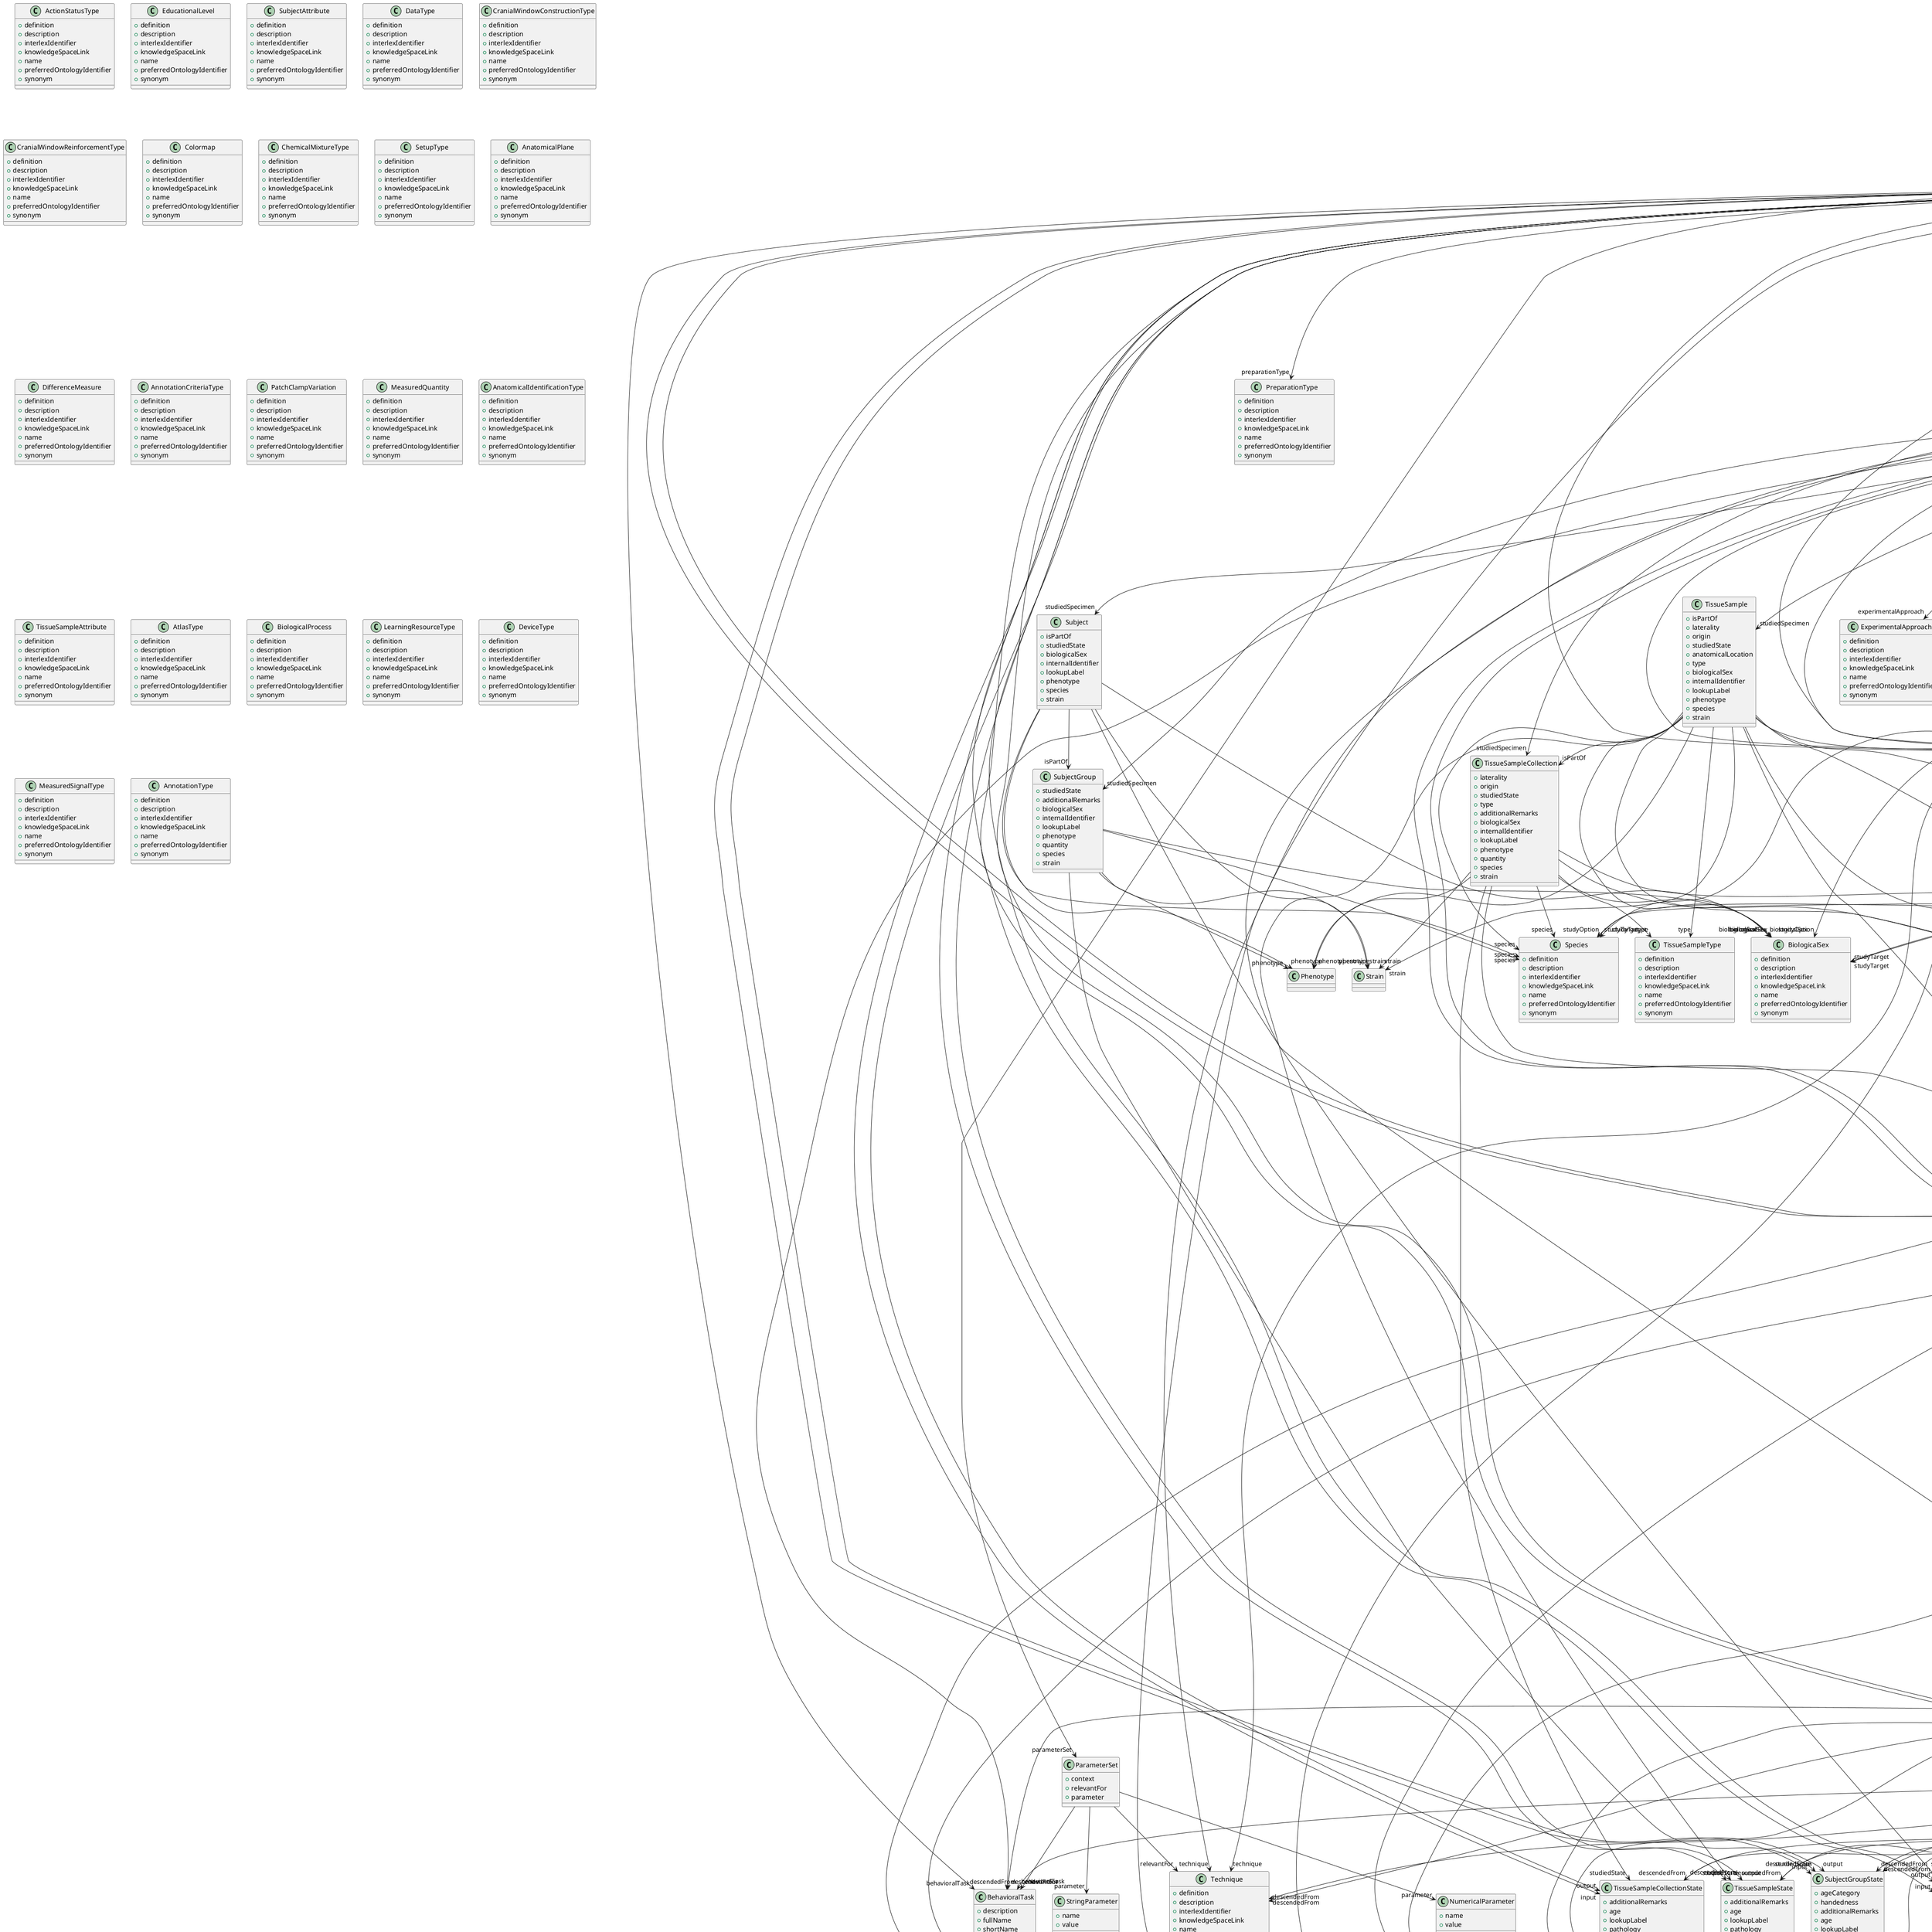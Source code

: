 @startuml

class BehavioralTask {
+description
+fullName
+shortName

}


class ProtocolExecution {
+behavioralTask
+input
+isPartOf
+output
+preparationType
+protocol
+description
+endedAtTime
+lookupLabel
+parameterSet
+startedAtTime
+studyTarget

}
ProtocolExecution -d-> "behavioralTask" BehavioralTask
ProtocolExecution -d-> "input" File
ProtocolExecution -d-> "input" FileBundle
ProtocolExecution -d-> "input" SubjectGroupState
ProtocolExecution -d-> "input" SubjectState
ProtocolExecution -d-> "input" TissueSampleCollectionState
ProtocolExecution -d-> "input" TissueSampleState
ProtocolExecution -d-> "isPartOf" DatasetVersion
ProtocolExecution -d-> "output" File
ProtocolExecution -d-> "output" FileBundle
ProtocolExecution -d-> "output" SubjectGroupState
ProtocolExecution -d-> "output" SubjectState
ProtocolExecution -d-> "output" TissueSampleCollectionState
ProtocolExecution -d-> "output" TissueSampleState
ProtocolExecution -d-> "preparationType" PreparationType
ProtocolExecution -d-> "protocol" Protocol
ProtocolExecution -d-> "parameterSet" ParameterSet
ProtocolExecution -d-> "studyTarget" GeneticStrainType
ProtocolExecution -d-> "studyTarget" Disease
ProtocolExecution -d-> "studyTarget" GustatoryStimulusType
ProtocolExecution -d-> "studyTarget" Handedness
ProtocolExecution -d-> "studyTarget" BreedingType
ProtocolExecution -d-> "studyTarget" Species
ProtocolExecution -d-> "studyTarget" ElectricalStimulusType
ProtocolExecution -d-> "studyTarget" OrganismSystem
ProtocolExecution -d-> "studyTarget" OpticalStimulusType
ProtocolExecution -d-> "studyTarget" DiseaseModel
ProtocolExecution -d-> "studyTarget" OrganismSubstance
ProtocolExecution -d-> "studyTarget" CellType
ProtocolExecution -d-> "studyTarget" Organ
ProtocolExecution -d-> "studyTarget" SubcellularEntity
ProtocolExecution -d-> "studyTarget" UBERONParcellation
ProtocolExecution -d-> "studyTarget" VisualStimulusType
ProtocolExecution -d-> "studyTarget" BiologicalSex
ProtocolExecution -d-> "studyTarget" TermSuggestion
ProtocolExecution -d-> "studyTarget" AuditoryStimulusType
ProtocolExecution -d-> "studyTarget" MolecularEntity
ProtocolExecution -d-> "studyTarget" CellCultureType
ProtocolExecution -d-> "studyTarget" TactileStimulusType
ProtocolExecution -d-> "studyTarget" OlfactoryStimulusType
ProtocolExecution -d-> "studyTarget" BiologicalOrder
ProtocolExecution -d-> "studyTarget" ParcellationEntity
ProtocolExecution -d-> "studyTarget" CustomAnatomicalEntity


class SubjectState {
+ageCategory
+handedness
+additionalRemarks
+age
+lookupLabel
+pathology
+weight

}
SubjectState -d-> "ageCategory" AgeCategory
SubjectState -d-> "handedness" Handedness
SubjectState -d-> "age" QuantitativeValue
SubjectState -d-> "age" QuantitativeValueRange
SubjectState -d-> "pathology" Disease
SubjectState -d-> "pathology" DiseaseModel
SubjectState -d-> "weight" QuantitativeValue
SubjectState -d-> "weight" QuantitativeValueRange


class SubjectGroup {
+studiedState
+additionalRemarks
+biologicalSex
+internalIdentifier
+lookupLabel
+phenotype
+quantity
+species
+strain

}
SubjectGroup -d-> "studiedState" SubjectGroupState
SubjectGroup -d-> "biologicalSex" BiologicalSex
SubjectGroup -d-> "phenotype" Phenotype
SubjectGroup -d-> "species" Species
SubjectGroup -d-> "strain" Strain


class Subject {
+isPartOf
+studiedState
+biologicalSex
+internalIdentifier
+lookupLabel
+phenotype
+species
+strain

}
Subject -d-> "isPartOf" SubjectGroup
Subject -d-> "studiedState" SubjectState
Subject -d-> "biologicalSex" BiologicalSex
Subject -d-> "phenotype" Phenotype
Subject -d-> "species" Species
Subject -d-> "strain" Strain


class SubjectGroupState {
+ageCategory
+handedness
+additionalRemarks
+age
+lookupLabel
+pathology
+weight

}
SubjectGroupState -d-> "ageCategory" AgeCategory
SubjectGroupState -d-> "handedness" Handedness
SubjectGroupState -d-> "age" QuantitativeValue
SubjectGroupState -d-> "age" QuantitativeValueRange
SubjectGroupState -d-> "pathology" Disease
SubjectGroupState -d-> "pathology" DiseaseModel
SubjectGroupState -d-> "weight" QuantitativeValue
SubjectGroupState -d-> "weight" QuantitativeValueRange


class ParameterSet {
+context
+relevantFor
+parameter

}
ParameterSet -d-> "relevantFor" BehavioralTask
ParameterSet -d-> "relevantFor" Technique
ParameterSet -d-> "parameter" NumericalParameter
ParameterSet -d-> "parameter" StringParameter


class StringParameter {
+name
+value

}


class TissueSampleCollection {
+laterality
+origin
+studiedState
+type
+additionalRemarks
+biologicalSex
+internalIdentifier
+lookupLabel
+phenotype
+quantity
+species
+strain

}
TissueSampleCollection -d-> "laterality" Laterality
TissueSampleCollection -d-> "origin" CellType
TissueSampleCollection -d-> "origin" Organ
TissueSampleCollection -d-> "studiedState" TissueSampleCollectionState
TissueSampleCollection -d-> "type" TissueSampleType
TissueSampleCollection -d-> "biologicalSex" BiologicalSex
TissueSampleCollection -d-> "phenotype" Phenotype
TissueSampleCollection -d-> "species" Species
TissueSampleCollection -d-> "strain" Strain


class TissueSampleState {
+additionalRemarks
+age
+lookupLabel
+pathology
+weight

}
TissueSampleState -d-> "age" QuantitativeValue
TissueSampleState -d-> "age" QuantitativeValueRange
TissueSampleState -d-> "pathology" Disease
TissueSampleState -d-> "pathology" DiseaseModel
TissueSampleState -d-> "weight" QuantitativeValue
TissueSampleState -d-> "weight" QuantitativeValueRange


class Protocol {
+description
+name
+studyOption
+technique

}
Protocol -d-> "studyOption" GeneticStrainType
Protocol -d-> "studyOption" Disease
Protocol -d-> "studyOption" GustatoryStimulusType
Protocol -d-> "studyOption" Handedness
Protocol -d-> "studyOption" BreedingType
Protocol -d-> "studyOption" Species
Protocol -d-> "studyOption" ElectricalStimulusType
Protocol -d-> "studyOption" OrganismSystem
Protocol -d-> "studyOption" OpticalStimulusType
Protocol -d-> "studyOption" DiseaseModel
Protocol -d-> "studyOption" OrganismSubstance
Protocol -d-> "studyOption" CellType
Protocol -d-> "studyOption" Organ
Protocol -d-> "studyOption" SubcellularEntity
Protocol -d-> "studyOption" UBERONParcellation
Protocol -d-> "studyOption" VisualStimulusType
Protocol -d-> "studyOption" BiologicalSex
Protocol -d-> "studyOption" TermSuggestion
Protocol -d-> "studyOption" AuditoryStimulusType
Protocol -d-> "studyOption" MolecularEntity
Protocol -d-> "studyOption" CellCultureType
Protocol -d-> "studyOption" TactileStimulusType
Protocol -d-> "studyOption" OlfactoryStimulusType
Protocol -d-> "studyOption" BiologicalOrder
Protocol -d-> "studyOption" ParcellationEntity
Protocol -d-> "studyOption" CustomAnatomicalEntity
Protocol -d-> "technique" Technique


class TissueSample {
+isPartOf
+laterality
+origin
+studiedState
+anatomicalLocation
+type
+biologicalSex
+internalIdentifier
+lookupLabel
+phenotype
+species
+strain

}
TissueSample -d-> "isPartOf" TissueSampleCollection
TissueSample -d-> "laterality" Laterality
TissueSample -d-> "origin" CellType
TissueSample -d-> "origin" Organ
TissueSample -d-> "studiedState" TissueSampleState
TissueSample -d-> "anatomicalLocation" UBERONParcellation
TissueSample -d-> "anatomicalLocation" CustomAnatomicalEntity
TissueSample -d-> "anatomicalLocation" ParcellationEntity
TissueSample -d-> "type" TissueSampleType
TissueSample -d-> "biologicalSex" BiologicalSex
TissueSample -d-> "phenotype" Phenotype
TissueSample -d-> "species" Species
TissueSample -d-> "strain" Strain


class NumericalParameter {
+name
+value

}
NumericalParameter -d-> "value" QuantitativeValue
NumericalParameter -d-> "value" QuantitativeValueRange


class TissueSampleCollectionState {
+additionalRemarks
+age
+lookupLabel
+pathology
+weight

}
TissueSampleCollectionState -d-> "age" QuantitativeValue
TissueSampleCollectionState -d-> "age" QuantitativeValueRange
TissueSampleCollectionState -d-> "pathology" Disease
TissueSampleCollectionState -d-> "pathology" DiseaseModel
TissueSampleCollectionState -d-> "weight" QuantitativeValue
TissueSampleCollectionState -d-> "weight" QuantitativeValueRange


class ModelVersion {
+developer
+digitalIdentifier
+format
+inputData
+isAlternativeVersionOf
+isNewVersionOf
+license
+outputData
+accessibility
+copyright
+custodian
+description
+fullDocumentation
+fullName
+funding
+homepage
+howToCite
+keyword
+otherContribution
+relatedPublication
+releaseDate
+repository
+shortName
+supportChannel
+versionIdentifier
+versionInnovation

}
ModelVersion -d-> "developer" Organization
ModelVersion -d-> "developer" Person
ModelVersion -d-> "digitalIdentifier" DOI
ModelVersion -d-> "digitalIdentifier" SWHID
ModelVersion -d-> "format" ContentType
ModelVersion -d-> "inputData" DOI
ModelVersion -d-> "inputData" File
ModelVersion -d-> "inputData" FileBundle
ModelVersion -d-> "isAlternativeVersionOf" ModelVersion
ModelVersion -d-> "isNewVersionOf" ModelVersion
ModelVersion -d-> "license" License
ModelVersion -d-> "outputData" DOI
ModelVersion -d-> "outputData" File
ModelVersion -d-> "outputData" FileBundle
ModelVersion -d-> "accessibility" ProductAccessibility
ModelVersion -d-> "copyright" Copyright
ModelVersion -d-> "custodian" Organization
ModelVersion -d-> "custodian" Person
ModelVersion -d-> "fullDocumentation" DOI
ModelVersion -d-> "fullDocumentation" File
ModelVersion -d-> "fullDocumentation" URL
ModelVersion -d-> "funding" Funding
ModelVersion -d-> "homepage" URL
ModelVersion -d-> "otherContribution" Contribution
ModelVersion -d-> "relatedPublication" DOI
ModelVersion -d-> "relatedPublication" ISBN
ModelVersion -d-> "repository" FileRepository


class MetaDataModelVersion {
+developer
+digitalIdentifier
+isAlternativeVersionOf
+isNewVersionOf
+license
+serializationFormat
+specificationFormat
+type
+accessibility
+copyright
+custodian
+description
+fullDocumentation
+fullName
+funding
+homepage
+howToCite
+keyword
+otherContribution
+relatedPublication
+releaseDate
+repository
+shortName
+supportChannel
+versionIdentifier
+versionInnovation

}
MetaDataModelVersion -d-> "developer" Organization
MetaDataModelVersion -d-> "developer" Person
MetaDataModelVersion -d-> "digitalIdentifier" DOI
MetaDataModelVersion -d-> "digitalIdentifier" SWHID
MetaDataModelVersion -d-> "isAlternativeVersionOf" MetaDataModelVersion
MetaDataModelVersion -d-> "isNewVersionOf" MetaDataModelVersion
MetaDataModelVersion -d-> "license" License
MetaDataModelVersion -d-> "serializationFormat" ContentType
MetaDataModelVersion -d-> "specificationFormat" ContentType
MetaDataModelVersion -d-> "type" MetaDataModelType
MetaDataModelVersion -d-> "accessibility" ProductAccessibility
MetaDataModelVersion -d-> "copyright" Copyright
MetaDataModelVersion -d-> "custodian" Organization
MetaDataModelVersion -d-> "custodian" Person
MetaDataModelVersion -d-> "fullDocumentation" DOI
MetaDataModelVersion -d-> "fullDocumentation" File
MetaDataModelVersion -d-> "fullDocumentation" URL
MetaDataModelVersion -d-> "funding" Funding
MetaDataModelVersion -d-> "homepage" URL
MetaDataModelVersion -d-> "otherContribution" Contribution
MetaDataModelVersion -d-> "relatedPublication" DOI
MetaDataModelVersion -d-> "relatedPublication" ISBN
MetaDataModelVersion -d-> "repository" FileRepository


class Model {
+abstractionLevel
+developer
+digitalIdentifier
+hasVersion
+scope
+studyTarget
+custodian
+description
+fullName
+homepage
+howToCite
+shortName

}
Model -d-> "abstractionLevel" ModelAbstractionLevel
Model -d-> "developer" Organization
Model -d-> "developer" Person
Model -d-> "digitalIdentifier" DOI
Model -d-> "digitalIdentifier" SWHID
Model -d-> "hasVersion" ModelVersion
Model -d-> "scope" ModelScope
Model -d-> "studyTarget" GeneticStrainType
Model -d-> "studyTarget" Disease
Model -d-> "studyTarget" GustatoryStimulusType
Model -d-> "studyTarget" Handedness
Model -d-> "studyTarget" BreedingType
Model -d-> "studyTarget" Species
Model -d-> "studyTarget" ElectricalStimulusType
Model -d-> "studyTarget" OrganismSystem
Model -d-> "studyTarget" OpticalStimulusType
Model -d-> "studyTarget" DiseaseModel
Model -d-> "studyTarget" OrganismSubstance
Model -d-> "studyTarget" CellType
Model -d-> "studyTarget" Organ
Model -d-> "studyTarget" SubcellularEntity
Model -d-> "studyTarget" UBERONParcellation
Model -d-> "studyTarget" VisualStimulusType
Model -d-> "studyTarget" BiologicalSex
Model -d-> "studyTarget" TermSuggestion
Model -d-> "studyTarget" AuditoryStimulusType
Model -d-> "studyTarget" MolecularEntity
Model -d-> "studyTarget" CellCultureType
Model -d-> "studyTarget" TactileStimulusType
Model -d-> "studyTarget" OlfactoryStimulusType
Model -d-> "studyTarget" BiologicalOrder
Model -d-> "studyTarget" ParcellationEntity
Model -d-> "studyTarget" CustomAnatomicalEntity
Model -d-> "custodian" Organization
Model -d-> "custodian" Person
Model -d-> "homepage" URL


class MetaDataModel {
+developer
+digitalIdentifier
+hasVersion
+custodian
+description
+fullName
+homepage
+howToCite
+shortName

}
MetaDataModel -d-> "developer" Organization
MetaDataModel -d-> "developer" Person
MetaDataModel -d-> "digitalIdentifier" DOI
MetaDataModel -d-> "digitalIdentifier" SWHID
MetaDataModel -d-> "hasVersion" MetaDataModelVersion
MetaDataModel -d-> "custodian" Organization
MetaDataModel -d-> "custodian" Person
MetaDataModel -d-> "homepage" URL


class Project {
+description
+fullName
+hasResearchProducts
+homepage
+coordinator
+shortName

}
Project -d-> "hasResearchProducts" Dataset
Project -d-> "hasResearchProducts" DatasetVersion
Project -d-> "hasResearchProducts" MetaDataModel
Project -d-> "hasResearchProducts" MetaDataModelVersion
Project -d-> "hasResearchProducts" Model
Project -d-> "hasResearchProducts" ModelVersion
Project -d-> "hasResearchProducts" Software
Project -d-> "hasResearchProducts" SoftwareVersion
Project -d-> "homepage" URL
Project -d-> "coordinator" Organization
Project -d-> "coordinator" Person


class Software {
+developer
+digitalIdentifier
+hasVersion
+custodian
+description
+fullName
+homepage
+howToCite
+shortName

}
Software -d-> "developer" Organization
Software -d-> "developer" Person
Software -d-> "digitalIdentifier" DOI
Software -d-> "digitalIdentifier" SWHID
Software -d-> "hasVersion" SoftwareVersion
Software -d-> "custodian" Organization
Software -d-> "custodian" Person
Software -d-> "homepage" URL


class DatasetVersion {
+author
+behavioralTask
+digitalIdentifier
+ethicsAssessment
+experimentalApproach
+inputData
+isAlternativeVersionOf
+isNewVersionOf
+license
+studiedSpecimen
+technique
+type
+accessibility
+copyright
+custodian
+description
+fullDocumentation
+fullName
+funding
+homepage
+howToCite
+keyword
+otherContribution
+relatedPublication
+releaseDate
+repository
+shortName
+supportChannel
+versionIdentifier
+versionInnovation

}
DatasetVersion -d-> "author" Organization
DatasetVersion -d-> "author" Person
DatasetVersion -d-> "behavioralTask" BehavioralTask
DatasetVersion -d-> "digitalIdentifier" DOI
DatasetVersion -d-> "ethicsAssessment" EthicsAssessment
DatasetVersion -d-> "experimentalApproach" ExperimentalApproach
DatasetVersion -d-> "inputData" DOI
DatasetVersion -d-> "inputData" File
DatasetVersion -d-> "inputData" FileBundle
DatasetVersion -d-> "isAlternativeVersionOf" DatasetVersion
DatasetVersion -d-> "isNewVersionOf" DatasetVersion
DatasetVersion -d-> "license" License
DatasetVersion -d-> "studiedSpecimen" Subject
DatasetVersion -d-> "studiedSpecimen" SubjectGroup
DatasetVersion -d-> "studiedSpecimen" TissueSample
DatasetVersion -d-> "studiedSpecimen" TissueSampleCollection
DatasetVersion -d-> "technique" Technique
DatasetVersion -d-> "type" SemanticDataType
DatasetVersion -d-> "accessibility" ProductAccessibility
DatasetVersion -d-> "copyright" Copyright
DatasetVersion -d-> "custodian" Organization
DatasetVersion -d-> "custodian" Person
DatasetVersion -d-> "fullDocumentation" DOI
DatasetVersion -d-> "fullDocumentation" File
DatasetVersion -d-> "fullDocumentation" URL
DatasetVersion -d-> "funding" Funding
DatasetVersion -d-> "homepage" URL
DatasetVersion -d-> "otherContribution" Contribution
DatasetVersion -d-> "relatedPublication" DOI
DatasetVersion -d-> "relatedPublication" ISBN
DatasetVersion -d-> "repository" FileRepository


class SoftwareVersion {
+applicationCategory
+developer
+device
+digitalIdentifier
+hasComponent
+feature
+requirement
+inputFormat
+isAlternativeVersionOf
+isNewVersionOf
+language
+license
+operatingSystem
+outputFormat
+programmingLanguage
+accessibility
+copyright
+custodian
+description
+fullDocumentation
+fullName
+funding
+homepage
+howToCite
+keyword
+otherContribution
+relatedPublication
+releaseDate
+repository
+shortName
+supportChannel
+versionIdentifier
+versionInnovation

}
SoftwareVersion -d-> "applicationCategory" SoftwareApplicationCategory
SoftwareVersion -d-> "developer" Organization
SoftwareVersion -d-> "developer" Person
SoftwareVersion -d-> "device" OperatingDevice
SoftwareVersion -d-> "digitalIdentifier" DOI
SoftwareVersion -d-> "digitalIdentifier" SWHID
SoftwareVersion -d-> "hasComponent" SoftwareVersion
SoftwareVersion -d-> "feature" SoftwareFeature
SoftwareVersion -d-> "inputFormat" ContentType
SoftwareVersion -d-> "isAlternativeVersionOf" SoftwareVersion
SoftwareVersion -d-> "isNewVersionOf" SoftwareVersion
SoftwareVersion -d-> "language" Language
SoftwareVersion -d-> "license" License
SoftwareVersion -d-> "operatingSystem" OperatingSystem
SoftwareVersion -d-> "outputFormat" ContentType
SoftwareVersion -d-> "programmingLanguage" ProgrammingLanguage
SoftwareVersion -d-> "accessibility" ProductAccessibility
SoftwareVersion -d-> "copyright" Copyright
SoftwareVersion -d-> "custodian" Organization
SoftwareVersion -d-> "custodian" Person
SoftwareVersion -d-> "fullDocumentation" DOI
SoftwareVersion -d-> "fullDocumentation" File
SoftwareVersion -d-> "fullDocumentation" URL
SoftwareVersion -d-> "funding" Funding
SoftwareVersion -d-> "homepage" URL
SoftwareVersion -d-> "otherContribution" Contribution
SoftwareVersion -d-> "relatedPublication" DOI
SoftwareVersion -d-> "relatedPublication" ISBN
SoftwareVersion -d-> "repository" FileRepository


class Dataset {
+author
+digitalIdentifier
+hasVersion
+custodian
+description
+fullName
+homepage
+howToCite
+shortName

}
Dataset -d-> "author" Organization
Dataset -d-> "author" Person
Dataset -d-> "digitalIdentifier" DOI
Dataset -d-> "hasVersion" DatasetVersion
Dataset -d-> "custodian" Organization
Dataset -d-> "custodian" Person
Dataset -d-> "homepage" URL


class FileBundle {
+content
+descendedFrom
+format
+patternOfFilenames
+groupedBy
+hash
+isPartOf
+name
+storageSize

}
FileBundle -d-> "descendedFrom" StimulationTechnique
FileBundle -d-> "descendedFrom" Technique
FileBundle -d-> "descendedFrom" AnalysisTechnique
FileBundle -d-> "descendedFrom" StimulationApproach
FileBundle -d-> "descendedFrom" BehavioralTask
FileBundle -d-> "descendedFrom" SubjectState
FileBundle -d-> "descendedFrom" SubjectGroupState
FileBundle -d-> "descendedFrom" TissueSampleState
FileBundle -d-> "descendedFrom" TissueSampleCollectionState
FileBundle -d-> "descendedFrom" FileBundle
FileBundle -d-> "descendedFrom" File
FileBundle -d-> "format" ContentType
FileBundle -d-> "groupedBy" FileBundleGrouping
FileBundle -d-> "hash" Hash
FileBundle -d-> "isPartOf" FileBundle
FileBundle -d-> "isPartOf" FileRepository
FileBundle -d-> "storageSize" QuantitativeValue


class FileRepository {
+contentTypePattern
+format
+hash
+hostedBy
+IRI
+name
+repositoryType
+storageSize
+structurePattern

}
FileRepository -d-> "contentTypePattern" ContentTypePattern
FileRepository -d-> "format" ContentType
FileRepository -d-> "hash" Hash
FileRepository -d-> "hostedBy" Organization
FileRepository -d-> "repositoryType" FileRepositoryType
FileRepository -d-> "storageSize" QuantitativeValue
FileRepository -d-> "structurePattern" FileRepositoryStructure


class Copyright {
+holder
+year

}
Copyright -d-> "holder" Organization
Copyright -d-> "holder" Person


class ContentTypePattern {
+contentType
+lookupLabel
+regex

}
ContentTypePattern -d-> "contentType" ContentType


class File {
+content
+descendedFrom
+fileRepository
+format
+hash
+IRI
+isPartOf
+name
+specialUsageRole
+storageSize

}
File -d-> "descendedFrom" StimulationTechnique
File -d-> "descendedFrom" Technique
File -d-> "descendedFrom" AnalysisTechnique
File -d-> "descendedFrom" StimulationApproach
File -d-> "descendedFrom" BehavioralTask
File -d-> "descendedFrom" SubjectState
File -d-> "descendedFrom" SubjectGroupState
File -d-> "descendedFrom" TissueSampleState
File -d-> "descendedFrom" TissueSampleCollectionState
File -d-> "descendedFrom" FileBundle
File -d-> "descendedFrom" File
File -d-> "fileRepository" FileRepository
File -d-> "format" ContentType
File -d-> "hash" Hash
File -d-> "isPartOf" FileBundle
File -d-> "specialUsageRole" FileUsageRole
File -d-> "storageSize" QuantitativeValue


class FilePathPattern {
+groupingType
+regex

}
FilePathPattern -d-> "groupingType" FileBundleGrouping


class Hash {
+algorithm
+digest

}


class ContentType {
+fileExtension
+description
+relatedMediaType
+name
+specification
+synonym

}


class License {
+fullName
+legalCode
+shortName
+webpage

}


class ServiceLink {
+dataLocation
+name
+openDataIn
+service

}
ServiceLink -d-> "dataLocation" File
ServiceLink -d-> "dataLocation" FileBundle
ServiceLink -d-> "openDataIn" URL
ServiceLink -d-> "service" Service


class FileRepositoryStructure {
+filePathPattern
+lookupLabel

}
FileRepositoryStructure -d-> "filePathPattern" FilePathPattern


class SWHID {
+identifier

}


class QuantitativeValueRange {
+maxValue
+minValue
+unit

}
QuantitativeValueRange -d-> "unit" UnitOfMeasurement


class ISBN {
+identifier

}


class RORID {
+identifier

}


class URL {
+URL

}


class ORCID {
+identifier

}


class QuantitativeValue {
+value
+uncertainty
+typeOfUncertainty
+unit

}
QuantitativeValue -d-> "typeOfUncertainty" TypeOfUncertainty
QuantitativeValue -d-> "unit" UnitOfMeasurement


class DOI {
+identifier

}


class GRIDID {
+identifier

}


class Funding {
+acknowledgement
+awardNumber
+awardTitle
+funder

}
Funding -d-> "funder" Organization
Funding -d-> "funder" Person


class Organization {
+digitalIdentifier
+fullName
+hasParent
+homepage
+shortName

}
Organization -d-> "digitalIdentifier" GRIDID
Organization -d-> "digitalIdentifier" RORID
Organization -d-> "hasParent" Organization
Organization -d-> "homepage" URL


class Contribution {
+contributionType
+contributor

}
Contribution -d-> "contributionType" ContributionType
Contribution -d-> "contributor" Organization
Contribution -d-> "contributor" Person


class ContactInformation {
+email

}


class Person {
+digitalIdentifier
+contactInformation
+familyName
+givenName
+affiliation

}
Person -d-> "digitalIdentifier" ORCID
Person -d-> "contactInformation" ContactInformation
Person -d-> "affiliation" Affiliation


class Affiliation {
+startDate
+endDate
+organization

}
Affiliation -d-> "organization" Organization


class CriteriaQualityType {
+definition
+description
+interlexIdentifier
+knowledgeSpaceLink
+name
+preferredOntologyIdentifier
+synonym

}


class Laterality {
+definition
+description
+interlexIdentifier
+knowledgeSpaceLink
+name
+preferredOntologyIdentifier
+synonym

}


class ProgrammingLanguage {
+definition
+description
+interlexIdentifier
+knowledgeSpaceLink
+name
+preferredOntologyIdentifier
+synonym

}


class GeneticStrainType {
+definition
+description
+interlexIdentifier
+knowledgeSpaceLink
+name
+preferredOntologyIdentifier
+synonym

}


class Disease {
+definition
+description
+interlexIdentifier
+knowledgeSpaceLink
+name
+preferredOntologyIdentifier
+synonym

}


class FileRepositoryType {
+definition
+description
+interlexIdentifier
+knowledgeSpaceLink
+name
+preferredOntologyIdentifier
+synonym

}


class ModelAbstractionLevel {
+definition
+description
+interlexIdentifier
+knowledgeSpaceLink
+name
+preferredOntologyIdentifier
+synonym

}


class ActionStatusType {
+definition
+description
+interlexIdentifier
+knowledgeSpaceLink
+name
+preferredOntologyIdentifier
+synonym

}


class OperatingDevice {
+definition
+description
+interlexIdentifier
+knowledgeSpaceLink
+name
+preferredOntologyIdentifier
+synonym

}


class GustatoryStimulusType {
+definition
+description
+interlexIdentifier
+knowledgeSpaceLink
+name
+preferredOntologyIdentifier
+synonym

}


class OperatingSystem {
+definition
+description
+interlexIdentifier
+knowledgeSpaceLink
+name
+preferredOntologyIdentifier
+synonym

}


class EducationalLevel {
+definition
+description
+interlexIdentifier
+knowledgeSpaceLink
+name
+preferredOntologyIdentifier
+synonym

}


class TypeOfUncertainty {
+definition
+description
+interlexIdentifier
+knowledgeSpaceLink
+name
+preferredOntologyIdentifier
+synonym

}


class PreparationType {
+definition
+description
+interlexIdentifier
+knowledgeSpaceLink
+name
+preferredOntologyIdentifier
+synonym

}


class AnatomicalAxesOrientation {
+definition
+description
+interlexIdentifier
+knowledgeSpaceLink
+name
+preferredOntologyIdentifier
+synonym

}


class Language {
+definition
+description
+interlexIdentifier
+knowledgeSpaceLink
+name
+preferredOntologyIdentifier
+synonym

}


class SubjectAttribute {
+definition
+description
+interlexIdentifier
+knowledgeSpaceLink
+name
+preferredOntologyIdentifier
+synonym

}


class AgeCategory {
+definition
+description
+interlexIdentifier
+knowledgeSpaceLink
+name
+preferredOntologyIdentifier
+synonym

}


class Handedness {
+definition
+description
+interlexIdentifier
+knowledgeSpaceLink
+name
+preferredOntologyIdentifier
+synonym

}


class Terminology {
+definition
+description
+interlexIdentifier
+knowledgeSpaceLink
+name
+preferredOntologyIdentifier
+synonym

}


class QualitativeOverlap {
+definition
+description
+interlexIdentifier
+knowledgeSpaceLink
+name
+preferredOntologyIdentifier
+synonym

}


class StimulationTechnique {
+definition
+description
+interlexIdentifier
+knowledgeSpaceLink
+name
+preferredOntologyIdentifier
+synonym

}


class BreedingType {
+definition
+description
+interlexIdentifier
+knowledgeSpaceLink
+name
+preferredOntologyIdentifier
+synonym

}


class DataType {
+definition
+description
+interlexIdentifier
+knowledgeSpaceLink
+name
+preferredOntologyIdentifier
+synonym

}


class Species {
+definition
+description
+interlexIdentifier
+knowledgeSpaceLink
+name
+preferredOntologyIdentifier
+synonym

}


class CranialWindowConstructionType {
+definition
+description
+interlexIdentifier
+knowledgeSpaceLink
+name
+preferredOntologyIdentifier
+synonym

}


class ElectricalStimulusType {
+definition
+description
+interlexIdentifier
+knowledgeSpaceLink
+name
+preferredOntologyIdentifier
+synonym

}


class CranialWindowReinforcementType {
+definition
+description
+interlexIdentifier
+knowledgeSpaceLink
+name
+preferredOntologyIdentifier
+synonym

}


class SoftwareFeature {
+definition
+description
+interlexIdentifier
+knowledgeSpaceLink
+name
+preferredOntologyIdentifier
+synonym

}


class Service {
+definition
+description
+interlexIdentifier
+knowledgeSpaceLink
+name
+preferredOntologyIdentifier
+synonym

}


class SoftwareApplicationCategory {
+definition
+description
+interlexIdentifier
+knowledgeSpaceLink
+name
+preferredOntologyIdentifier
+synonym

}


class Colormap {
+definition
+description
+interlexIdentifier
+knowledgeSpaceLink
+name
+preferredOntologyIdentifier
+synonym

}


class ChemicalMixtureType {
+definition
+description
+interlexIdentifier
+knowledgeSpaceLink
+name
+preferredOntologyIdentifier
+synonym

}


class SetupType {
+definition
+description
+interlexIdentifier
+knowledgeSpaceLink
+name
+preferredOntologyIdentifier
+synonym

}


class AnatomicalPlane {
+definition
+description
+interlexIdentifier
+knowledgeSpaceLink
+name
+preferredOntologyIdentifier
+synonym

}


class TissueSampleType {
+definition
+description
+interlexIdentifier
+knowledgeSpaceLink
+name
+preferredOntologyIdentifier
+synonym

}


class Technique {
+definition
+description
+interlexIdentifier
+knowledgeSpaceLink
+name
+preferredOntologyIdentifier
+synonym

}


class OrganismSystem {
+definition
+description
+interlexIdentifier
+knowledgeSpaceLink
+name
+preferredOntologyIdentifier
+synonym

}


class DifferenceMeasure {
+definition
+description
+interlexIdentifier
+knowledgeSpaceLink
+name
+preferredOntologyIdentifier
+synonym

}


class OpticalStimulusType {
+definition
+description
+interlexIdentifier
+knowledgeSpaceLink
+name
+preferredOntologyIdentifier
+synonym

}


class AnnotationCriteriaType {
+definition
+description
+interlexIdentifier
+knowledgeSpaceLink
+name
+preferredOntologyIdentifier
+synonym

}


class ExperimentalApproach {
+definition
+description
+interlexIdentifier
+knowledgeSpaceLink
+name
+preferredOntologyIdentifier
+synonym

}


class DiseaseModel {
+definition
+description
+interlexIdentifier
+knowledgeSpaceLink
+name
+preferredOntologyIdentifier
+synonym

}


class OrganismSubstance {
+definition
+description
+interlexIdentifier
+knowledgeSpaceLink
+name
+preferredOntologyIdentifier
+synonym

}


class PatchClampVariation {
+definition
+description
+interlexIdentifier
+knowledgeSpaceLink
+name
+preferredOntologyIdentifier
+synonym

}


class MetaDataModelType {
+definition
+description
+interlexIdentifier
+knowledgeSpaceLink
+name
+preferredOntologyIdentifier
+synonym

}


class ModelScope {
+definition
+description
+interlexIdentifier
+knowledgeSpaceLink
+name
+preferredOntologyIdentifier
+synonym

}


class CellType {
+definition
+description
+interlexIdentifier
+knowledgeSpaceLink
+name
+preferredOntologyIdentifier
+synonym

}


class Organ {
+definition
+description
+interlexIdentifier
+knowledgeSpaceLink
+name
+preferredOntologyIdentifier
+synonym

}


class SubcellularEntity {
+definition
+description
+interlexIdentifier
+knowledgeSpaceLink
+name
+preferredOntologyIdentifier
+synonym

}


class MeasuredQuantity {
+definition
+description
+interlexIdentifier
+knowledgeSpaceLink
+name
+preferredOntologyIdentifier
+synonym

}


class SemanticDataType {
+definition
+description
+interlexIdentifier
+knowledgeSpaceLink
+name
+preferredOntologyIdentifier
+synonym

}


class UBERONParcellation {
+definition
+description
+interlexIdentifier
+knowledgeSpaceLink
+name
+preferredOntologyIdentifier
+synonym

}


class VisualStimulusType {
+definition
+description
+interlexIdentifier
+knowledgeSpaceLink
+name
+preferredOntologyIdentifier
+synonym

}


class AnatomicalIdentificationType {
+definition
+description
+interlexIdentifier
+knowledgeSpaceLink
+name
+preferredOntologyIdentifier
+synonym

}


class EthicsAssessment {
+definition
+description
+interlexIdentifier
+knowledgeSpaceLink
+name
+preferredOntologyIdentifier
+synonym

}


class BiologicalSex {
+definition
+description
+interlexIdentifier
+knowledgeSpaceLink
+name
+preferredOntologyIdentifier
+synonym

}


class TermSuggestion {
+addExistingTerminology
+suggestNewTerminology
+definition
+description
+interlexIdentifier
+knowledgeSpaceLink
+name
+preferredOntologyIdentifier
+synonym

}
TermSuggestion -d-> "addExistingTerminology" Terminology


class ProductAccessibility {
+definition
+description
+interlexIdentifier
+knowledgeSpaceLink
+name
+preferredOntologyIdentifier
+synonym

}


class ContributionType {
+definition
+description
+interlexIdentifier
+knowledgeSpaceLink
+name
+preferredOntologyIdentifier
+synonym

}


class AuditoryStimulusType {
+definition
+description
+interlexIdentifier
+knowledgeSpaceLink
+name
+preferredOntologyIdentifier
+synonym

}


class TissueSampleAttribute {
+definition
+description
+interlexIdentifier
+knowledgeSpaceLink
+name
+preferredOntologyIdentifier
+synonym

}


class MolecularEntity {
+definition
+description
+interlexIdentifier
+knowledgeSpaceLink
+name
+preferredOntologyIdentifier
+synonym

}


class AtlasType {
+definition
+description
+interlexIdentifier
+knowledgeSpaceLink
+name
+preferredOntologyIdentifier
+synonym

}


class CellCultureType {
+definition
+description
+interlexIdentifier
+knowledgeSpaceLink
+name
+preferredOntologyIdentifier
+synonym

}


class BiologicalProcess {
+definition
+description
+interlexIdentifier
+knowledgeSpaceLink
+name
+preferredOntologyIdentifier
+synonym

}


class TactileStimulusType {
+definition
+description
+interlexIdentifier
+knowledgeSpaceLink
+name
+preferredOntologyIdentifier
+synonym

}


class LearningResourceType {
+definition
+description
+interlexIdentifier
+knowledgeSpaceLink
+name
+preferredOntologyIdentifier
+synonym

}


class AnalysisTechnique {
+definition
+description
+interlexIdentifier
+knowledgeSpaceLink
+name
+preferredOntologyIdentifier
+synonym

}


class DeviceType {
+definition
+description
+interlexIdentifier
+knowledgeSpaceLink
+name
+preferredOntologyIdentifier
+synonym

}


class StimulationApproach {
+definition
+description
+interlexIdentifier
+knowledgeSpaceLink
+name
+preferredOntologyIdentifier
+synonym

}


class MeasuredSignalType {
+definition
+description
+interlexIdentifier
+knowledgeSpaceLink
+name
+preferredOntologyIdentifier
+synonym

}


class FileBundleGrouping {
+definition
+description
+interlexIdentifier
+knowledgeSpaceLink
+name
+preferredOntologyIdentifier
+synonym

}


class AnnotationType {
+definition
+description
+interlexIdentifier
+knowledgeSpaceLink
+name
+preferredOntologyIdentifier
+synonym

}


class OlfactoryStimulusType {
+definition
+description
+interlexIdentifier
+knowledgeSpaceLink
+name
+preferredOntologyIdentifier
+synonym

}


class BiologicalOrder {
+definition
+description
+interlexIdentifier
+knowledgeSpaceLink
+name
+preferredOntologyIdentifier
+synonym

}


class UnitOfMeasurement {
+definition
+description
+interlexIdentifier
+knowledgeSpaceLink
+name
+preferredOntologyIdentifier
+synonym

}


class FileUsageRole {
+definition
+description
+interlexIdentifier
+knowledgeSpaceLink
+name
+preferredOntologyIdentifier
+synonym

}


class AtlasAnnotation {
+bestViewPoint
+criteria
+criteriaQualityType
+displayColor
+inspiredBy
+internalIdentifier
+laterality
+lookupLabel
+name
+versionIdentifier
+versionInnovation
+visualizedIn

}
AtlasAnnotation -d-> "bestViewPoint" CoordinatePoint
AtlasAnnotation -d-> "criteria" ProtocolExecution
AtlasAnnotation -d-> "criteriaQualityType" CriteriaQualityType
AtlasAnnotation -d-> "inspiredBy" File
AtlasAnnotation -d-> "laterality" Laterality
AtlasAnnotation -d-> "visualizedIn" File


class ParcellationTerminology {
+definedIn
+fullName
+isAlternativeVersionOf
+isNewVersionOf
+ontologyIdentifier
+shortName
+versionIdentifier
+versionInnovation

}
ParcellationTerminology -d-> "definedIn" File
ParcellationTerminology -d-> "isAlternativeVersionOf" ParcellationTerminology
ParcellationTerminology -d-> "isNewVersionOf" ParcellationTerminology


class CommonCoordinateSpace {
+anatomicalAxesOrientation
+axesOrigin
+defaultImage
+digitalIdentifier
+fullName
+homepage
+howToCite
+nativeUnit
+ontologyIdentifier
+releaseDate
+shortName
+versionIdentifier

}
CommonCoordinateSpace -d-> "anatomicalAxesOrientation" AnatomicalAxesOrientation
CommonCoordinateSpace -d-> "axesOrigin" QuantitativeValue
CommonCoordinateSpace -d-> "defaultImage" File
CommonCoordinateSpace -d-> "digitalIdentifier" DOI
CommonCoordinateSpace -d-> "homepage" URL
CommonCoordinateSpace -d-> "nativeUnit" UnitOfMeasurement


class ParcellationEntity {
+hasAnnotation
+hasParent
+isPartOf
+name
+ontologyIdentifier
+relatedUBERONTerm
+relationAssessment
+versionIdentifier
+versionInnovation

}
ParcellationEntity -d-> "hasAnnotation" AtlasAnnotation
ParcellationEntity -d-> "hasParent" ParcellationEntity
ParcellationEntity -d-> "isPartOf" ParcellationTerminology
ParcellationEntity -d-> "relatedUBERONTerm" UBERONParcellation
ParcellationEntity -d-> "relationAssessment" QualitativeRelationAssessment
ParcellationEntity -d-> "relationAssessment" QuantitativeRelationAssessment


class BrainAtlas {
+description
+digitalIdentifier
+fullName
+hasVersion
+homepage
+howToCite
+shortName

}
BrainAtlas -d-> "digitalIdentifier" DOI
BrainAtlas -d-> "hasVersion" BrainAtlasVersion
BrainAtlas -d-> "homepage" URL


class BrainAtlasVersion {
+coordinateSpace
+digitalIdentifier
+fullName
+hasTerminology
+homepage
+howToCite
+isAlternativeVersionOf
+isNewVersionOf
+ontologyIdentifier
+releaseDate
+shortName
+versionIdentifier
+versionInnovation

}
BrainAtlasVersion -d-> "coordinateSpace" CommonCoordinateSpace
BrainAtlasVersion -d-> "digitalIdentifier" DOI
BrainAtlasVersion -d-> "digitalIdentifier" ISBN
BrainAtlasVersion -d-> "hasTerminology" ParcellationTerminology
BrainAtlasVersion -d-> "homepage" URL
BrainAtlasVersion -d-> "isAlternativeVersionOf" BrainAtlasVersion
BrainAtlasVersion -d-> "isNewVersionOf" BrainAtlasVersion


class CustomCoordinateSpace {
+anatomicalAxesOrientation
+axesOrigin
+defaultImage
+name
+nativeUnit

}
CustomCoordinateSpace -d-> "anatomicalAxesOrientation" AnatomicalAxesOrientation
CustomCoordinateSpace -d-> "axesOrigin" QuantitativeValue
CustomCoordinateSpace -d-> "defaultImage" File
CustomCoordinateSpace -d-> "nativeUnit" UnitOfMeasurement


class CustomAnatomicalEntity {
+hasAnnotation
+name
+relationAssessment

}
CustomAnatomicalEntity -d-> "hasAnnotation" CustomAnnotation
CustomAnatomicalEntity -d-> "relationAssessment" QualitativeRelationAssessment
CustomAnatomicalEntity -d-> "relationAssessment" QuantitativeRelationAssessment


class ElectrodeArray {
+electrodes
+internalIdentifier
+lookupLabel

}
ElectrodeArray -d-> "electrodes" Electrode


class Electrode {
+electrodeContact
+internalIdentifier
+lookupLabel

}
Electrode -d-> "electrodeContact" ElectrodeContact


class ElectrodeContact {
+coordinatePoint
+definedIn
+internalIdentifier
+lookupLabel
+relatedRecording
+relatedStimulation
+visualizedIn

}
ElectrodeContact -d-> "coordinatePoint" CoordinatePoint
ElectrodeContact -d-> "definedIn" File
ElectrodeContact -d-> "relatedRecording" File
ElectrodeContact -d-> "relatedRecording" FileBundle
ElectrodeContact -d-> "relatedStimulation" File
ElectrodeContact -d-> "relatedStimulation" FileBundle
ElectrodeContact -d-> "visualizedIn" File


class CustomAnnotation {
+bestViewPoint
+coordinateSpace
+criteria
+criteriaQualityType
+displayColor
+inspiredBy
+internalIdentifier
+laterality
+lookupLabel
+name
+visualizedIn

}
CustomAnnotation -d-> "bestViewPoint" CoordinatePoint
CustomAnnotation -d-> "coordinateSpace" CommonCoordinateSpace
CustomAnnotation -d-> "coordinateSpace" CustomCoordinateSpace
CustomAnnotation -d-> "criteria" ProtocolExecution
CustomAnnotation -d-> "criteriaQualityType" CriteriaQualityType
CustomAnnotation -d-> "inspiredBy" File
CustomAnnotation -d-> "laterality" Laterality
CustomAnnotation -d-> "visualizedIn" File


class QuantitativeRelationAssessment {
+criteria
+inRelationTo
+quantitativeOverlap

}
QuantitativeRelationAssessment -d-> "criteria" ProtocolExecution
QuantitativeRelationAssessment -d-> "inRelationTo" ParcellationEntity
QuantitativeRelationAssessment -d-> "quantitativeOverlap" QuantitativeValue
QuantitativeRelationAssessment -d-> "quantitativeOverlap" QuantitativeValueRange


class CoordinatePoint {
+coordinates
+coordinateSpace

}
CoordinatePoint -d-> "coordinates" QuantitativeValue
CoordinatePoint -d-> "coordinateSpace" CommonCoordinateSpace
CoordinatePoint -d-> "coordinateSpace" CustomCoordinateSpace


class QualitativeRelationAssessment {
+criteria
+inRelationTo
+qualitativeOverlap

}
QualitativeRelationAssessment -d-> "criteria" ProtocolExecution
QualitativeRelationAssessment -d-> "inRelationTo" ParcellationEntity
QualitativeRelationAssessment -d-> "qualitativeOverlap" QualitativeOverlap


@enduml
